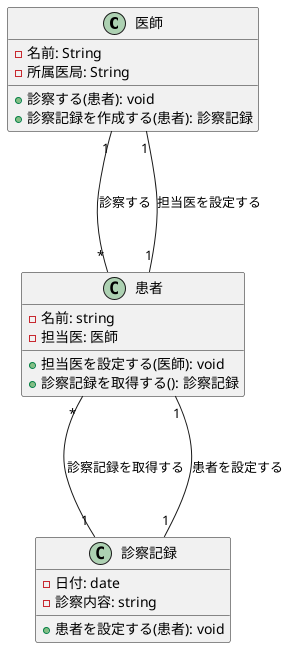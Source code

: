 @startuml
class 医師 {
  - 名前: String
  - 所属医局: String
  + 診察する(患者): void
  + 診察記録を作成する(患者): 診察記録
}

class 患者 {
  - 名前: string
  - 担当医: 医師
  + 担当医を設定する(医師): void
  + 診察記録を取得する(): 診察記録
}

class 診察記録 {
  - 日付: date
  - 診察内容: string
  + 患者を設定する(患者): void
}

医師 "1" --- "*" 患者: 診察する
患者 "1" --- "1" 医師: 担当医を設定する
患者 "*" --- "1" 診察記録: 診察記録を取得する
診察記録 "1" --- "1" 患者: 患者を設定する
@enduml